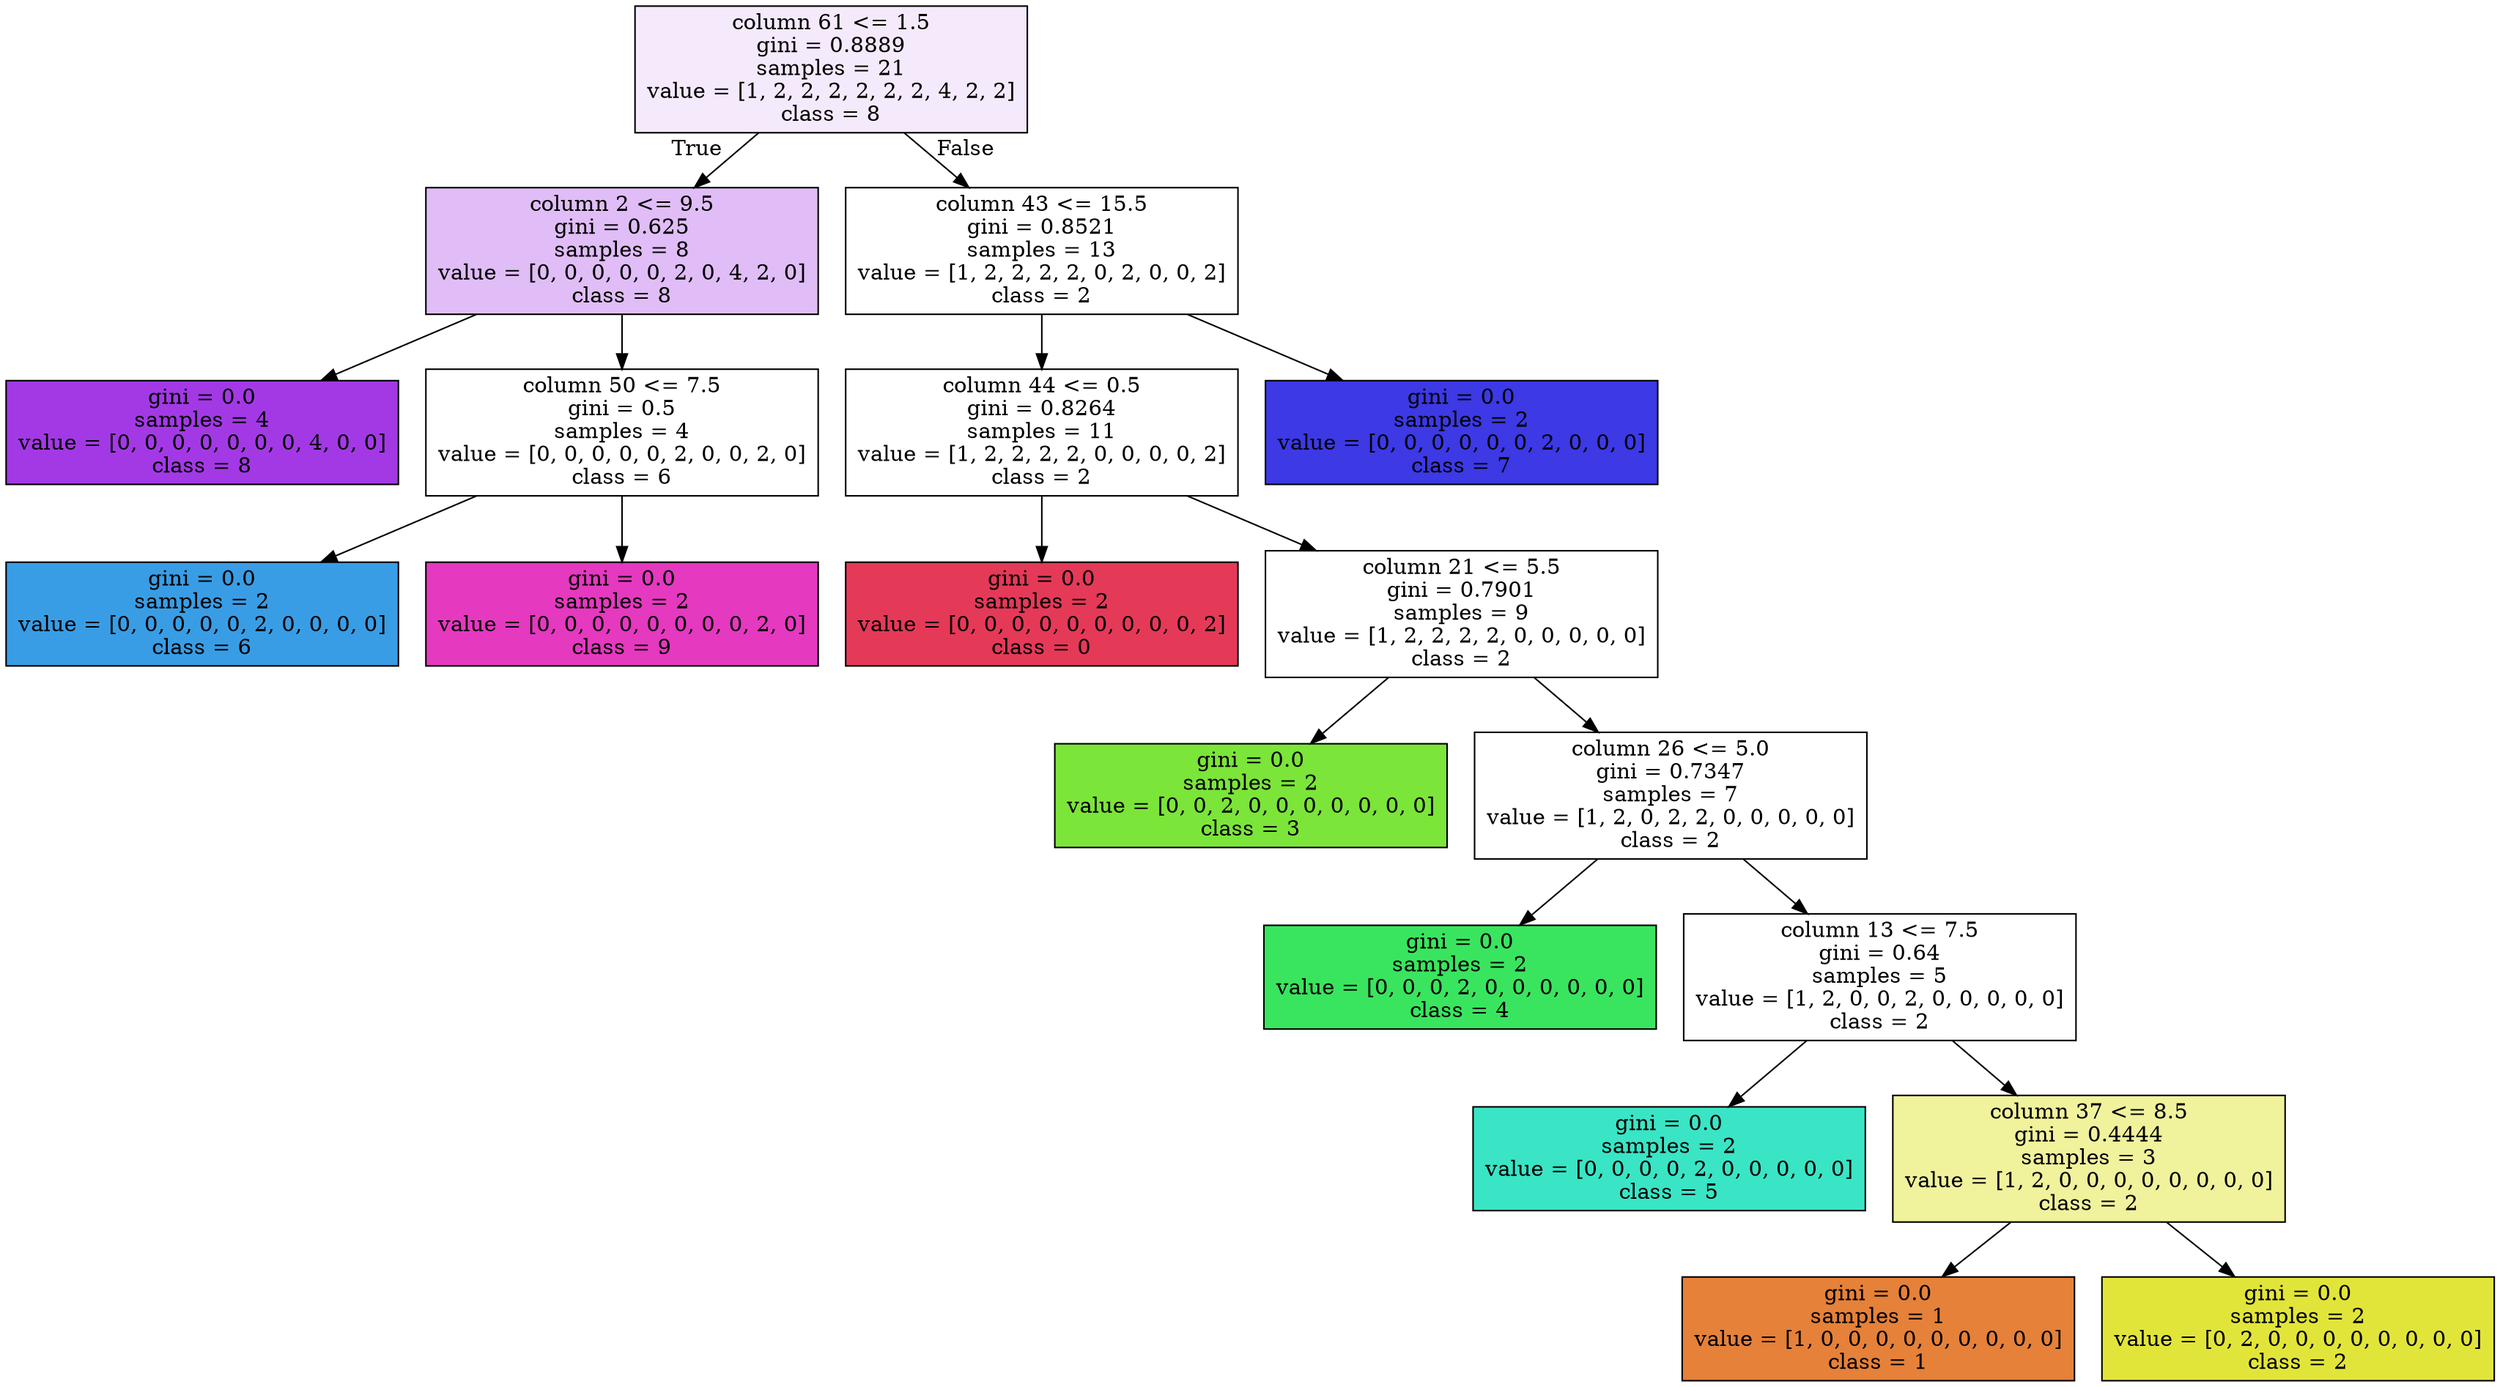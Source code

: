 digraph Tree {
node [shape=box, style="filled", color="black"] ;
0 [label="column 61 <= 1.5\ngini = 0.8889\nsamples = 21\nvalue = [1, 2, 2, 2, 2, 2, 2, 4, 2, 2]\nclass = 8", fillcolor="#a339e51b"] ;
1 [label="column 2 <= 9.5\ngini = 0.625\nsamples = 8\nvalue = [0, 0, 0, 0, 0, 2, 0, 4, 2, 0]\nclass = 8", fillcolor="#a339e555"] ;
0 -> 1 [labeldistance=2.5, labelangle=45, headlabel="True"] ;
2 [label="gini = 0.0\nsamples = 4\nvalue = [0, 0, 0, 0, 0, 0, 0, 4, 0, 0]\nclass = 8", fillcolor="#a339e5ff"] ;
1 -> 2 ;
3 [label="column 50 <= 7.5\ngini = 0.5\nsamples = 4\nvalue = [0, 0, 0, 0, 0, 2, 0, 0, 2, 0]\nclass = 6", fillcolor="#399de500"] ;
1 -> 3 ;
4 [label="gini = 0.0\nsamples = 2\nvalue = [0, 0, 0, 0, 0, 2, 0, 0, 0, 0]\nclass = 6", fillcolor="#399de5ff"] ;
3 -> 4 ;
5 [label="gini = 0.0\nsamples = 2\nvalue = [0, 0, 0, 0, 0, 0, 0, 0, 2, 0]\nclass = 9", fillcolor="#e539c0ff"] ;
3 -> 5 ;
6 [label="column 43 <= 15.5\ngini = 0.8521\nsamples = 13\nvalue = [1, 2, 2, 2, 2, 0, 2, 0, 0, 2]\nclass = 2", fillcolor="#e2e53900"] ;
0 -> 6 [labeldistance=2.5, labelangle=-45, headlabel="False"] ;
7 [label="column 44 <= 0.5\ngini = 0.8264\nsamples = 11\nvalue = [1, 2, 2, 2, 2, 0, 0, 0, 0, 2]\nclass = 2", fillcolor="#e2e53900"] ;
6 -> 7 ;
8 [label="gini = 0.0\nsamples = 2\nvalue = [0, 0, 0, 0, 0, 0, 0, 0, 0, 2]\nclass = 0", fillcolor="#e53958ff"] ;
7 -> 8 ;
9 [label="column 21 <= 5.5\ngini = 0.7901\nsamples = 9\nvalue = [1, 2, 2, 2, 2, 0, 0, 0, 0, 0]\nclass = 2", fillcolor="#e2e53900"] ;
7 -> 9 ;
10 [label="gini = 0.0\nsamples = 2\nvalue = [0, 0, 2, 0, 0, 0, 0, 0, 0, 0]\nclass = 3", fillcolor="#7be539ff"] ;
9 -> 10 ;
11 [label="column 26 <= 5.0\ngini = 0.7347\nsamples = 7\nvalue = [1, 2, 0, 2, 2, 0, 0, 0, 0, 0]\nclass = 2", fillcolor="#e2e53900"] ;
9 -> 11 ;
12 [label="gini = 0.0\nsamples = 2\nvalue = [0, 0, 0, 2, 0, 0, 0, 0, 0, 0]\nclass = 4", fillcolor="#39e55eff"] ;
11 -> 12 ;
13 [label="column 13 <= 7.5\ngini = 0.64\nsamples = 5\nvalue = [1, 2, 0, 0, 2, 0, 0, 0, 0, 0]\nclass = 2", fillcolor="#e2e53900"] ;
11 -> 13 ;
14 [label="gini = 0.0\nsamples = 2\nvalue = [0, 0, 0, 0, 2, 0, 0, 0, 0, 0]\nclass = 5", fillcolor="#39e5c5ff"] ;
13 -> 14 ;
15 [label="column 37 <= 8.5\ngini = 0.4444\nsamples = 3\nvalue = [1, 2, 0, 0, 0, 0, 0, 0, 0, 0]\nclass = 2", fillcolor="#e2e5397f"] ;
13 -> 15 ;
16 [label="gini = 0.0\nsamples = 1\nvalue = [1, 0, 0, 0, 0, 0, 0, 0, 0, 0]\nclass = 1", fillcolor="#e58139ff"] ;
15 -> 16 ;
17 [label="gini = 0.0\nsamples = 2\nvalue = [0, 2, 0, 0, 0, 0, 0, 0, 0, 0]\nclass = 2", fillcolor="#e2e539ff"] ;
15 -> 17 ;
18 [label="gini = 0.0\nsamples = 2\nvalue = [0, 0, 0, 0, 0, 0, 2, 0, 0, 0]\nclass = 7", fillcolor="#3c39e5ff"] ;
6 -> 18 ;
}